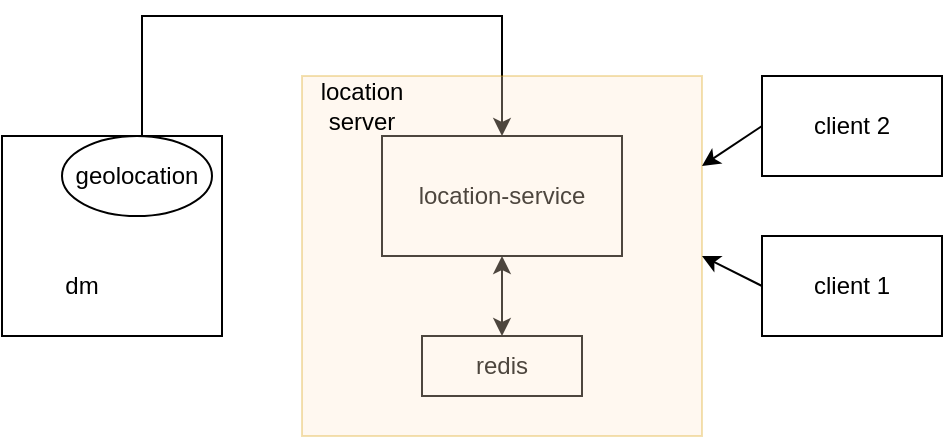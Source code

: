 <mxfile version="22.1.4" type="device">
  <diagram name="Page-1" id="dSMUqag2BgeCHei3wXJQ">
    <mxGraphModel dx="1085" dy="641" grid="1" gridSize="10" guides="1" tooltips="1" connect="1" arrows="1" fold="1" page="1" pageScale="1" pageWidth="850" pageHeight="1100" math="0" shadow="0">
      <root>
        <mxCell id="0" />
        <mxCell id="1" parent="0" />
        <mxCell id="UhNYqbK7vAJCGghIXcZ0-1" value="location-service" style="rounded=0;whiteSpace=wrap;html=1;" vertex="1" parent="1">
          <mxGeometry x="360" y="300" width="120" height="60" as="geometry" />
        </mxCell>
        <mxCell id="UhNYqbK7vAJCGghIXcZ0-2" value="client 1" style="rounded=0;whiteSpace=wrap;html=1;" vertex="1" parent="1">
          <mxGeometry x="550" y="350" width="90" height="50" as="geometry" />
        </mxCell>
        <mxCell id="UhNYqbK7vAJCGghIXcZ0-3" value="client 2" style="rounded=0;whiteSpace=wrap;html=1;" vertex="1" parent="1">
          <mxGeometry x="550" y="270" width="90" height="50" as="geometry" />
        </mxCell>
        <mxCell id="UhNYqbK7vAJCGghIXcZ0-4" value="" style="rounded=0;whiteSpace=wrap;html=1;" vertex="1" parent="1">
          <mxGeometry x="170" y="300" width="110" height="100" as="geometry" />
        </mxCell>
        <mxCell id="UhNYqbK7vAJCGghIXcZ0-5" value="geolocation" style="ellipse;whiteSpace=wrap;html=1;" vertex="1" parent="1">
          <mxGeometry x="200" y="300" width="75" height="40" as="geometry" />
        </mxCell>
        <mxCell id="UhNYqbK7vAJCGghIXcZ0-6" value="dm" style="text;html=1;strokeColor=none;fillColor=none;align=center;verticalAlign=middle;whiteSpace=wrap;rounded=0;" vertex="1" parent="1">
          <mxGeometry x="180" y="360" width="60" height="30" as="geometry" />
        </mxCell>
        <mxCell id="UhNYqbK7vAJCGghIXcZ0-7" value="" style="endArrow=classic;html=1;rounded=0;entryX=0.5;entryY=0;entryDx=0;entryDy=0;" edge="1" parent="1" target="UhNYqbK7vAJCGghIXcZ0-1">
          <mxGeometry width="50" height="50" relative="1" as="geometry">
            <mxPoint x="240" y="300" as="sourcePoint" />
            <mxPoint x="243" y="250" as="targetPoint" />
            <Array as="points">
              <mxPoint x="240" y="240" />
              <mxPoint x="420" y="240" />
            </Array>
          </mxGeometry>
        </mxCell>
        <mxCell id="UhNYqbK7vAJCGghIXcZ0-10" value="" style="endArrow=classic;startArrow=classic;html=1;rounded=0;entryX=0.5;entryY=1;entryDx=0;entryDy=0;" edge="1" parent="1" target="UhNYqbK7vAJCGghIXcZ0-1">
          <mxGeometry width="50" height="50" relative="1" as="geometry">
            <mxPoint x="420" y="400" as="sourcePoint" />
            <mxPoint x="450" y="310" as="targetPoint" />
          </mxGeometry>
        </mxCell>
        <mxCell id="UhNYqbK7vAJCGghIXcZ0-11" value="redis" style="rounded=0;whiteSpace=wrap;html=1;" vertex="1" parent="1">
          <mxGeometry x="380" y="400" width="80" height="30" as="geometry" />
        </mxCell>
        <mxCell id="UhNYqbK7vAJCGghIXcZ0-13" value="" style="rounded=0;whiteSpace=wrap;html=1;opacity=30;fillColor=#ffe6cc;strokeColor=#d79b00;" vertex="1" parent="1">
          <mxGeometry x="320" y="270" width="200" height="180" as="geometry" />
        </mxCell>
        <mxCell id="UhNYqbK7vAJCGghIXcZ0-14" value="location server" style="text;html=1;strokeColor=none;fillColor=none;align=center;verticalAlign=middle;whiteSpace=wrap;rounded=0;" vertex="1" parent="1">
          <mxGeometry x="320" y="270" width="60" height="30" as="geometry" />
        </mxCell>
        <mxCell id="UhNYqbK7vAJCGghIXcZ0-16" value="" style="endArrow=classic;html=1;rounded=0;exitX=0;exitY=0.5;exitDx=0;exitDy=0;entryX=1;entryY=0.25;entryDx=0;entryDy=0;" edge="1" parent="1" source="UhNYqbK7vAJCGghIXcZ0-3" target="UhNYqbK7vAJCGghIXcZ0-13">
          <mxGeometry width="50" height="50" relative="1" as="geometry">
            <mxPoint x="280" y="360" as="sourcePoint" />
            <mxPoint x="330" y="310" as="targetPoint" />
          </mxGeometry>
        </mxCell>
        <mxCell id="UhNYqbK7vAJCGghIXcZ0-17" value="" style="endArrow=classic;html=1;rounded=0;exitX=0;exitY=0.5;exitDx=0;exitDy=0;entryX=1;entryY=0.5;entryDx=0;entryDy=0;" edge="1" parent="1" source="UhNYqbK7vAJCGghIXcZ0-2" target="UhNYqbK7vAJCGghIXcZ0-13">
          <mxGeometry width="50" height="50" relative="1" as="geometry">
            <mxPoint x="560" y="305" as="sourcePoint" />
            <mxPoint x="530" y="325" as="targetPoint" />
          </mxGeometry>
        </mxCell>
      </root>
    </mxGraphModel>
  </diagram>
</mxfile>
